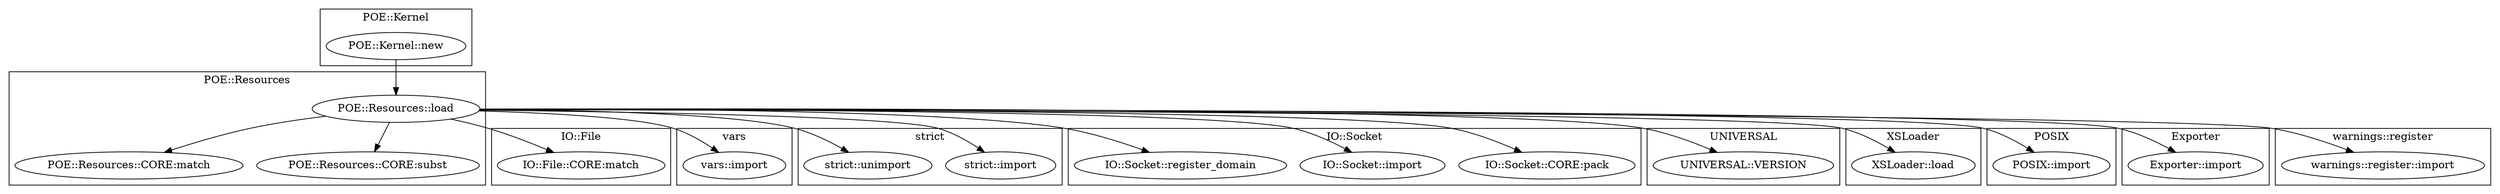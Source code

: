 digraph {
graph [overlap=false]
subgraph cluster_IO_File {
	label="IO::File";
	"IO::File::CORE:match";
}
subgraph cluster_POE_Kernel {
	label="POE::Kernel";
	"POE::Kernel::new";
}
subgraph cluster_vars {
	label="vars";
	"vars::import";
}
subgraph cluster_strict {
	label="strict";
	"strict::import";
	"strict::unimport";
}
subgraph cluster_IO_Socket {
	label="IO::Socket";
	"IO::Socket::CORE:pack";
	"IO::Socket::import";
	"IO::Socket::register_domain";
}
subgraph cluster_UNIVERSAL {
	label="UNIVERSAL";
	"UNIVERSAL::VERSION";
}
subgraph cluster_XSLoader {
	label="XSLoader";
	"XSLoader::load";
}
subgraph cluster_POSIX {
	label="POSIX";
	"POSIX::import";
}
subgraph cluster_POE_Resources {
	label="POE::Resources";
	"POE::Resources::CORE:match";
	"POE::Resources::load";
	"POE::Resources::CORE:subst";
}
subgraph cluster_Exporter {
	label="Exporter";
	"Exporter::import";
}
subgraph cluster_warnings_register {
	label="warnings::register";
	"warnings::register::import";
}
"POE::Resources::load" -> "IO::Socket::register_domain";
"POE::Resources::load" -> "vars::import";
"POE::Resources::load" -> "POSIX::import";
"POE::Resources::load" -> "POE::Resources::CORE:subst";
"POE::Resources::load" -> "Exporter::import";
"POE::Resources::load" -> "IO::Socket::CORE:pack";
"POE::Resources::load" -> "strict::unimport";
"POE::Resources::load" -> "IO::File::CORE:match";
"POE::Resources::load" -> "POE::Resources::CORE:match";
"POE::Resources::load" -> "IO::Socket::import";
"POE::Resources::load" -> "XSLoader::load";
"POE::Resources::load" -> "UNIVERSAL::VERSION";
"POE::Resources::load" -> "strict::import";
"POE::Resources::load" -> "warnings::register::import";
"POE::Kernel::new" -> "POE::Resources::load";
}
